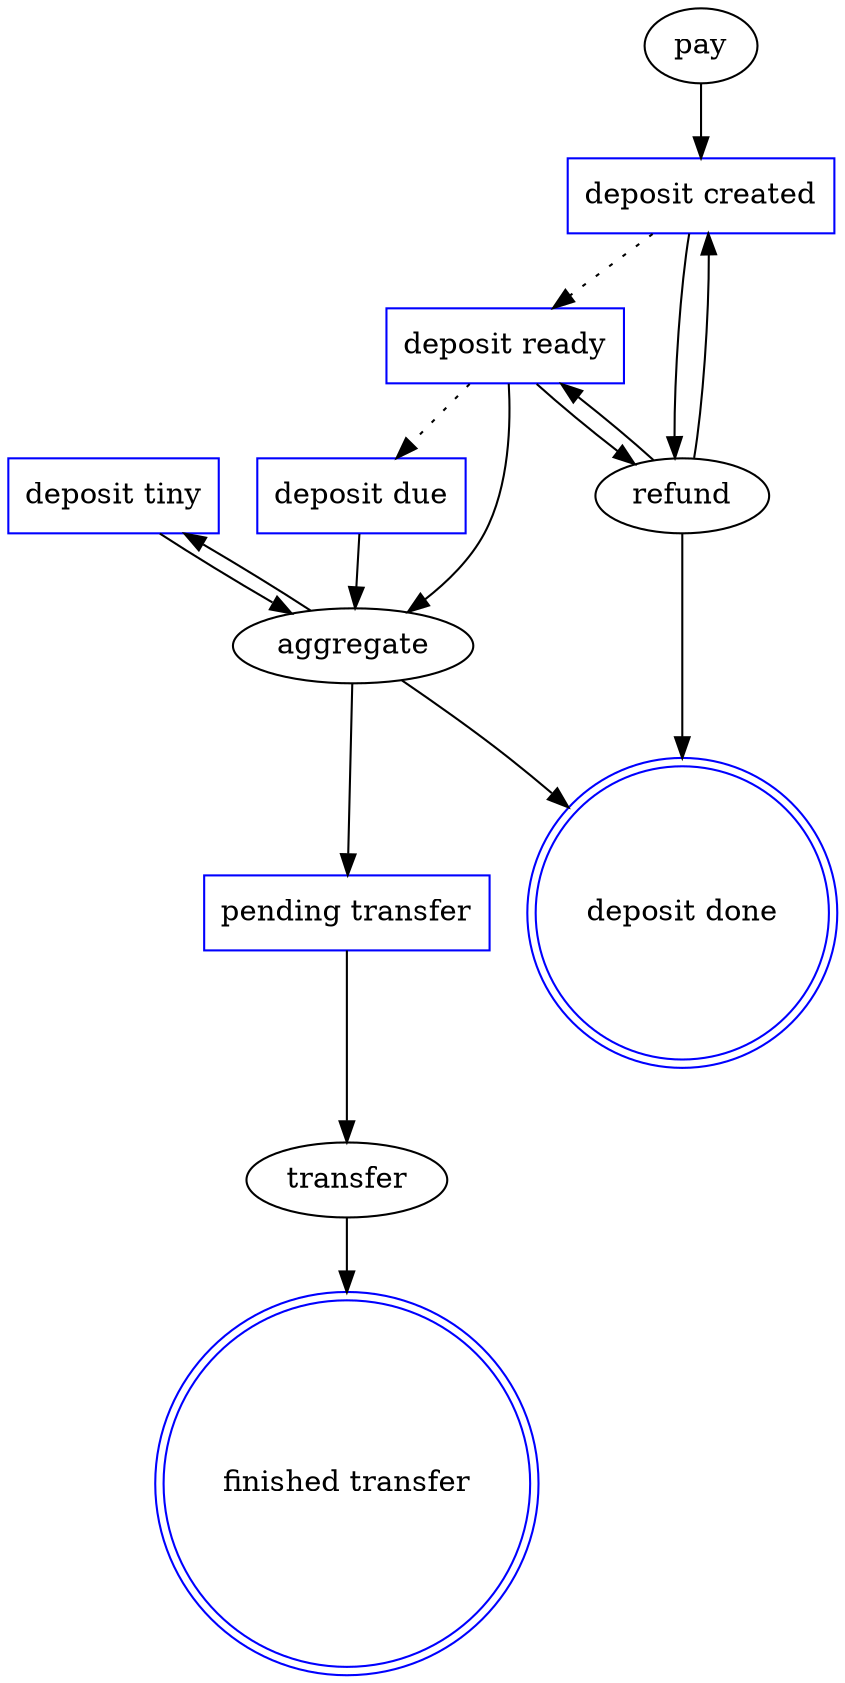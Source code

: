 digraph Deposit {

  deposited [color=blue, label="deposit created", shape="box"];
  ready [color=blue, label="deposit ready", shape="box"];
  due [color=blue, label="deposit due", shape="box"];
  tiny [color=blue, label="deposit tiny", shape="box"];
  done [color=blue, label="deposit done", shape="doublecircle"];
  wtid [color=blue, label="pending transfer", shape="box"];
  finished [color=blue, label="finished transfer", shape="doublecircle"];

  subgraph {
    rank = same; due; tiny;
  }

  pay->deposited;
  deposited->ready [style=dotted];
  deposited->refund;
  refund->deposited;
  refund->ready;
  refund->done;
  ready->due [style=dotted];
  ready->refund;
  aggregate->tiny;
  due->aggregate;
  ready->aggregate;
  tiny->aggregate;
  aggregate->done;
  aggregate->wtid;
  wtid->transfer;
  transfer->finished;
}

